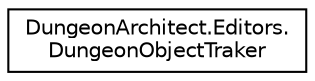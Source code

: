 digraph "Graphical Class Hierarchy"
{
  edge [fontname="Helvetica",fontsize="10",labelfontname="Helvetica",labelfontsize="10"];
  node [fontname="Helvetica",fontsize="10",shape=record];
  rankdir="LR";
  Node1 [label="DungeonArchitect.Editors.\lDungeonObjectTraker",height=0.2,width=0.4,color="black", fillcolor="white", style="filled",URL="$class_dungeon_architect_1_1_editors_1_1_dungeon_object_traker.html",tooltip="Tracks active dungeon objects in the scene and finds ones that have the active graph being edited Thi..."];
}
